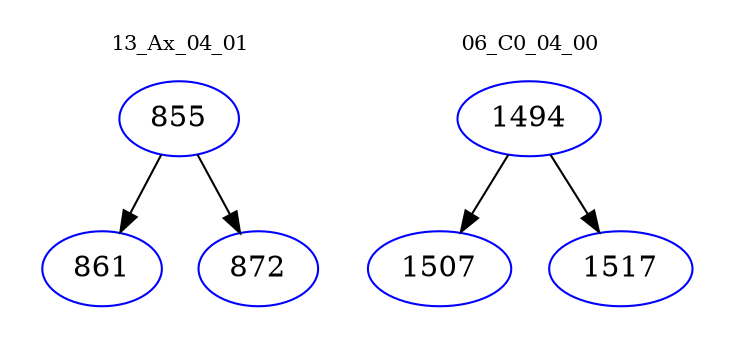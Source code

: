 digraph{
subgraph cluster_0 {
color = white
label = "13_Ax_04_01";
fontsize=10;
T0_855 [label="855", color="blue"]
T0_855 -> T0_861 [color="black"]
T0_861 [label="861", color="blue"]
T0_855 -> T0_872 [color="black"]
T0_872 [label="872", color="blue"]
}
subgraph cluster_1 {
color = white
label = "06_C0_04_00";
fontsize=10;
T1_1494 [label="1494", color="blue"]
T1_1494 -> T1_1507 [color="black"]
T1_1507 [label="1507", color="blue"]
T1_1494 -> T1_1517 [color="black"]
T1_1517 [label="1517", color="blue"]
}
}
